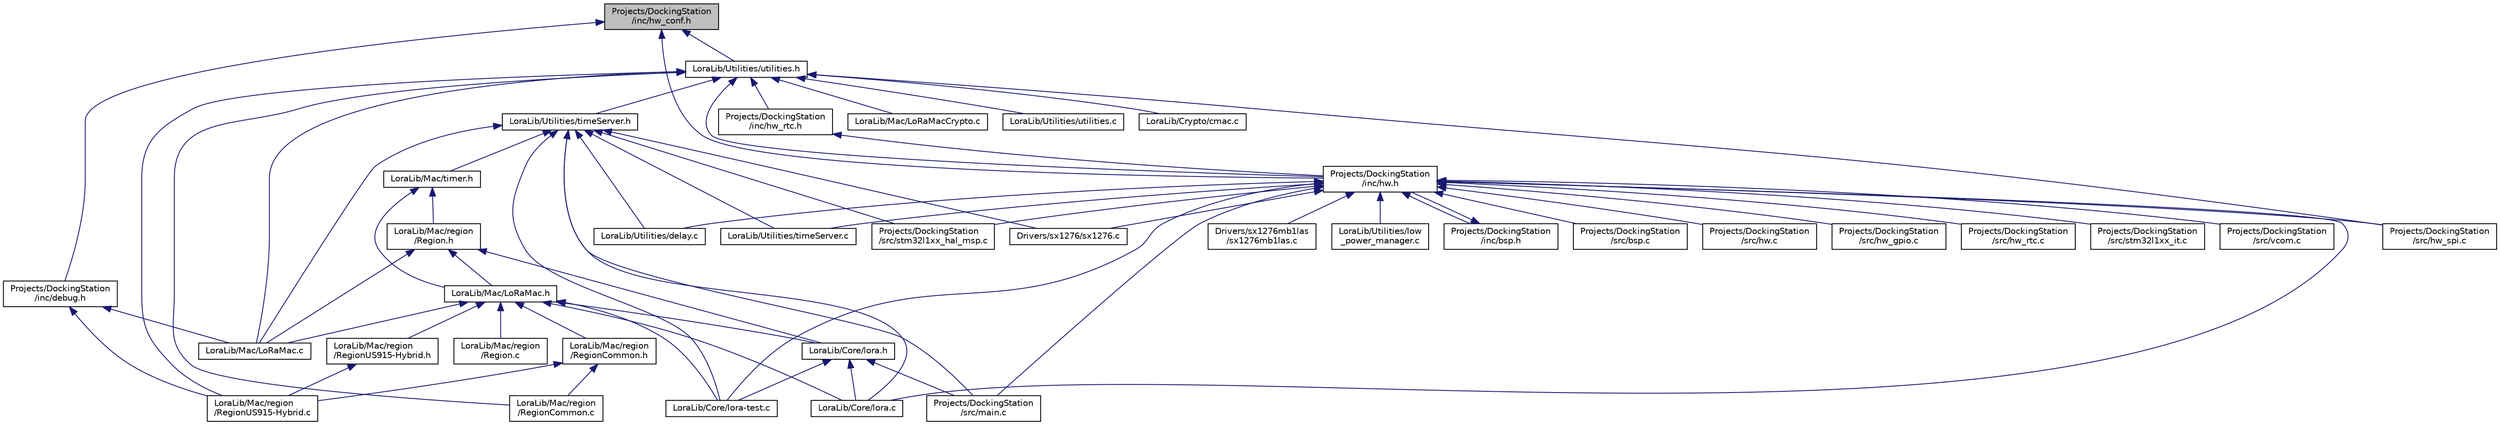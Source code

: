digraph "Projects/DockingStation/inc/hw_conf.h"
{
  edge [fontname="Helvetica",fontsize="10",labelfontname="Helvetica",labelfontsize="10"];
  node [fontname="Helvetica",fontsize="10",shape=record];
  Node17 [label="Projects/DockingStation\l/inc/hw_conf.h",height=0.2,width=0.4,color="black", fillcolor="grey75", style="filled", fontcolor="black"];
  Node17 -> Node18 [dir="back",color="midnightblue",fontsize="10",style="solid"];
  Node18 [label="LoraLib/Utilities/utilities.h",height=0.2,width=0.4,color="black", fillcolor="white", style="filled",URL="$utilities_8h.html"];
  Node18 -> Node19 [dir="back",color="midnightblue",fontsize="10",style="solid"];
  Node19 [label="LoraLib/Crypto/cmac.c",height=0.2,width=0.4,color="black", fillcolor="white", style="filled",URL="$cmac_8c.html"];
  Node18 -> Node20 [dir="back",color="midnightblue",fontsize="10",style="solid"];
  Node20 [label="LoraLib/Mac/LoRaMac.c",height=0.2,width=0.4,color="black", fillcolor="white", style="filled",URL="$_lo_ra_mac_8c.html",tooltip="LoRa MAC layer implementation "];
  Node18 -> Node21 [dir="back",color="midnightblue",fontsize="10",style="solid"];
  Node21 [label="LoraLib/Mac/LoRaMacCrypto.c",height=0.2,width=0.4,color="black", fillcolor="white", style="filled",URL="$_lo_ra_mac_crypto_8c.html",tooltip="LoRa MAC layer cryptography implementation "];
  Node18 -> Node22 [dir="back",color="midnightblue",fontsize="10",style="solid"];
  Node22 [label="LoraLib/Mac/region\l/RegionCommon.c",height=0.2,width=0.4,color="black", fillcolor="white", style="filled",URL="$_region_common_8c.html",tooltip="LoRa MAC common region implementation "];
  Node18 -> Node23 [dir="back",color="midnightblue",fontsize="10",style="solid"];
  Node23 [label="LoraLib/Mac/region\l/RegionUS915-Hybrid.c",height=0.2,width=0.4,color="black", fillcolor="white", style="filled",URL="$_region_u_s915-_hybrid_8c.html",tooltip="Region implementation for US915 Hybrid "];
  Node18 -> Node24 [dir="back",color="midnightblue",fontsize="10",style="solid"];
  Node24 [label="LoraLib/Utilities/timeServer.h",height=0.2,width=0.4,color="black", fillcolor="white", style="filled",URL="$time_server_8h.html"];
  Node24 -> Node25 [dir="back",color="midnightblue",fontsize="10",style="solid"];
  Node25 [label="Drivers/sx1276/sx1276.c",height=0.2,width=0.4,color="black", fillcolor="white", style="filled",URL="$sx1276_8c.html",tooltip="SX1276 driver implementation "];
  Node24 -> Node26 [dir="back",color="midnightblue",fontsize="10",style="solid"];
  Node26 [label="LoraLib/Core/lora-test.c",height=0.2,width=0.4,color="black", fillcolor="white", style="filled",URL="$lora-test_8c.html"];
  Node24 -> Node27 [dir="back",color="midnightblue",fontsize="10",style="solid"];
  Node27 [label="LoraLib/Core/lora.c",height=0.2,width=0.4,color="black", fillcolor="white", style="filled",URL="$lora_8c.html"];
  Node24 -> Node20 [dir="back",color="midnightblue",fontsize="10",style="solid"];
  Node24 -> Node28 [dir="back",color="midnightblue",fontsize="10",style="solid"];
  Node28 [label="LoraLib/Mac/timer.h",height=0.2,width=0.4,color="black", fillcolor="white", style="filled",URL="$timer_8h.html"];
  Node28 -> Node29 [dir="back",color="midnightblue",fontsize="10",style="solid"];
  Node29 [label="LoraLib/Mac/LoRaMac.h",height=0.2,width=0.4,color="black", fillcolor="white", style="filled",URL="$_lo_ra_mac_8h.html",tooltip="LoRa MAC layer implementation "];
  Node29 -> Node26 [dir="back",color="midnightblue",fontsize="10",style="solid"];
  Node29 -> Node30 [dir="back",color="midnightblue",fontsize="10",style="solid"];
  Node30 [label="LoraLib/Core/lora.h",height=0.2,width=0.4,color="black", fillcolor="white", style="filled",URL="$lora_8h.html"];
  Node30 -> Node26 [dir="back",color="midnightblue",fontsize="10",style="solid"];
  Node30 -> Node27 [dir="back",color="midnightblue",fontsize="10",style="solid"];
  Node30 -> Node31 [dir="back",color="midnightblue",fontsize="10",style="solid"];
  Node31 [label="Projects/DockingStation\l/src/main.c",height=0.2,width=0.4,color="black", fillcolor="white", style="filled",URL="$main_8c.html"];
  Node29 -> Node27 [dir="back",color="midnightblue",fontsize="10",style="solid"];
  Node29 -> Node20 [dir="back",color="midnightblue",fontsize="10",style="solid"];
  Node29 -> Node32 [dir="back",color="midnightblue",fontsize="10",style="solid"];
  Node32 [label="LoraLib/Mac/region\l/Region.c",height=0.2,width=0.4,color="black", fillcolor="white", style="filled",URL="$_region_8c.html",tooltip="Region implementation. "];
  Node29 -> Node33 [dir="back",color="midnightblue",fontsize="10",style="solid"];
  Node33 [label="LoraLib/Mac/region\l/RegionCommon.h",height=0.2,width=0.4,color="black", fillcolor="white", style="filled",URL="$_region_common_8h.html",tooltip="Region independent implementations which are common to all regions. "];
  Node33 -> Node22 [dir="back",color="midnightblue",fontsize="10",style="solid"];
  Node33 -> Node23 [dir="back",color="midnightblue",fontsize="10",style="solid"];
  Node29 -> Node34 [dir="back",color="midnightblue",fontsize="10",style="solid"];
  Node34 [label="LoraLib/Mac/region\l/RegionUS915-Hybrid.h",height=0.2,width=0.4,color="black", fillcolor="white", style="filled",URL="$_region_u_s915-_hybrid_8h.html",tooltip="Region definition for US915 "];
  Node34 -> Node23 [dir="back",color="midnightblue",fontsize="10",style="solid"];
  Node28 -> Node35 [dir="back",color="midnightblue",fontsize="10",style="solid"];
  Node35 [label="LoraLib/Mac/region\l/Region.h",height=0.2,width=0.4,color="black", fillcolor="white", style="filled",URL="$_region_8h.html",tooltip="Region implementation. "];
  Node35 -> Node30 [dir="back",color="midnightblue",fontsize="10",style="solid"];
  Node35 -> Node29 [dir="back",color="midnightblue",fontsize="10",style="solid"];
  Node35 -> Node20 [dir="back",color="midnightblue",fontsize="10",style="solid"];
  Node24 -> Node36 [dir="back",color="midnightblue",fontsize="10",style="solid"];
  Node36 [label="LoraLib/Utilities/delay.c",height=0.2,width=0.4,color="black", fillcolor="white", style="filled",URL="$delay_8c.html"];
  Node24 -> Node37 [dir="back",color="midnightblue",fontsize="10",style="solid"];
  Node37 [label="LoraLib/Utilities/timeServer.c",height=0.2,width=0.4,color="black", fillcolor="white", style="filled",URL="$time_server_8c.html"];
  Node24 -> Node31 [dir="back",color="midnightblue",fontsize="10",style="solid"];
  Node24 -> Node38 [dir="back",color="midnightblue",fontsize="10",style="solid"];
  Node38 [label="Projects/DockingStation\l/src/stm32l1xx_hal_msp.c",height=0.2,width=0.4,color="black", fillcolor="white", style="filled",URL="$stm32l1xx__hal__msp_8c.html"];
  Node18 -> Node39 [dir="back",color="midnightblue",fontsize="10",style="solid"];
  Node39 [label="LoraLib/Utilities/utilities.c",height=0.2,width=0.4,color="black", fillcolor="white", style="filled",URL="$utilities_8c.html"];
  Node18 -> Node40 [dir="back",color="midnightblue",fontsize="10",style="solid"];
  Node40 [label="Projects/DockingStation\l/inc/hw_rtc.h",height=0.2,width=0.4,color="black", fillcolor="white", style="filled",URL="$hw__rtc_8h.html"];
  Node40 -> Node41 [dir="back",color="midnightblue",fontsize="10",style="solid"];
  Node41 [label="Projects/DockingStation\l/inc/hw.h",height=0.2,width=0.4,color="black", fillcolor="white", style="filled",URL="$hw_8h.html"];
  Node41 -> Node25 [dir="back",color="midnightblue",fontsize="10",style="solid"];
  Node41 -> Node42 [dir="back",color="midnightblue",fontsize="10",style="solid"];
  Node42 [label="Drivers/sx1276mb1las\l/sx1276mb1las.c",height=0.2,width=0.4,color="black", fillcolor="white", style="filled",URL="$sx1276mb1las_8c.html"];
  Node41 -> Node26 [dir="back",color="midnightblue",fontsize="10",style="solid"];
  Node41 -> Node27 [dir="back",color="midnightblue",fontsize="10",style="solid"];
  Node41 -> Node36 [dir="back",color="midnightblue",fontsize="10",style="solid"];
  Node41 -> Node43 [dir="back",color="midnightblue",fontsize="10",style="solid"];
  Node43 [label="LoraLib/Utilities/low\l_power_manager.c",height=0.2,width=0.4,color="black", fillcolor="white", style="filled",URL="$low__power__manager_8c.html",tooltip="Low Power Manager "];
  Node41 -> Node37 [dir="back",color="midnightblue",fontsize="10",style="solid"];
  Node41 -> Node44 [dir="back",color="midnightblue",fontsize="10",style="solid"];
  Node44 [label="Projects/DockingStation\l/inc/bsp.h",height=0.2,width=0.4,color="black", fillcolor="white", style="filled",URL="$bsp_8h.html"];
  Node44 -> Node41 [dir="back",color="midnightblue",fontsize="10",style="solid"];
  Node41 -> Node45 [dir="back",color="midnightblue",fontsize="10",style="solid"];
  Node45 [label="Projects/DockingStation\l/src/bsp.c",height=0.2,width=0.4,color="black", fillcolor="white", style="filled",URL="$bsp_8c.html"];
  Node41 -> Node46 [dir="back",color="midnightblue",fontsize="10",style="solid"];
  Node46 [label="Projects/DockingStation\l/src/hw.c",height=0.2,width=0.4,color="black", fillcolor="white", style="filled",URL="$hw_8c.html"];
  Node41 -> Node47 [dir="back",color="midnightblue",fontsize="10",style="solid"];
  Node47 [label="Projects/DockingStation\l/src/hw_gpio.c",height=0.2,width=0.4,color="black", fillcolor="white", style="filled",URL="$hw__gpio_8c.html"];
  Node41 -> Node48 [dir="back",color="midnightblue",fontsize="10",style="solid"];
  Node48 [label="Projects/DockingStation\l/src/hw_rtc.c",height=0.2,width=0.4,color="black", fillcolor="white", style="filled",URL="$hw__rtc_8c.html"];
  Node41 -> Node49 [dir="back",color="midnightblue",fontsize="10",style="solid"];
  Node49 [label="Projects/DockingStation\l/src/hw_spi.c",height=0.2,width=0.4,color="black", fillcolor="white", style="filled",URL="$hw__spi_8c.html"];
  Node41 -> Node31 [dir="back",color="midnightblue",fontsize="10",style="solid"];
  Node41 -> Node38 [dir="back",color="midnightblue",fontsize="10",style="solid"];
  Node41 -> Node50 [dir="back",color="midnightblue",fontsize="10",style="solid"];
  Node50 [label="Projects/DockingStation\l/src/stm32l1xx_it.c",height=0.2,width=0.4,color="black", fillcolor="white", style="filled",URL="$stm32l1xx__it_8c.html",tooltip="Interrupt Service Routines. "];
  Node41 -> Node51 [dir="back",color="midnightblue",fontsize="10",style="solid"];
  Node51 [label="Projects/DockingStation\l/src/vcom.c",height=0.2,width=0.4,color="black", fillcolor="white", style="filled",URL="$vcom_8c.html"];
  Node18 -> Node41 [dir="back",color="midnightblue",fontsize="10",style="solid"];
  Node18 -> Node49 [dir="back",color="midnightblue",fontsize="10",style="solid"];
  Node17 -> Node41 [dir="back",color="midnightblue",fontsize="10",style="solid"];
  Node17 -> Node52 [dir="back",color="midnightblue",fontsize="10",style="solid"];
  Node52 [label="Projects/DockingStation\l/inc/debug.h",height=0.2,width=0.4,color="black", fillcolor="white", style="filled",URL="$debug_8h.html"];
  Node52 -> Node20 [dir="back",color="midnightblue",fontsize="10",style="solid"];
  Node52 -> Node23 [dir="back",color="midnightblue",fontsize="10",style="solid"];
}
